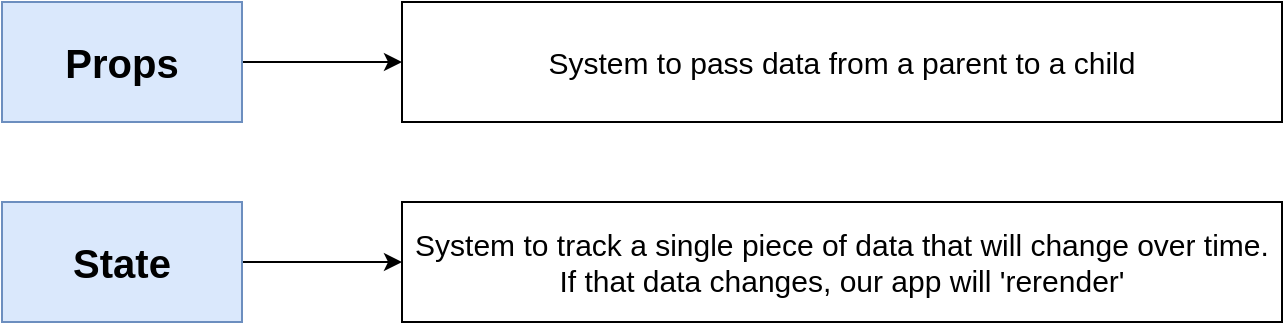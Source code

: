 <mxfile version="15.8.7" type="device" pages="9"><diagram id="qMx-Fm2WQJ-RZqBvRDUz" name="01-state"><mxGraphModel dx="868" dy="566" grid="1" gridSize="10" guides="1" tooltips="1" connect="1" arrows="1" fold="1" page="1" pageScale="1" pageWidth="827" pageHeight="1169" math="0" shadow="0"><root><mxCell id="0"/><mxCell id="1" parent="0"/><mxCell id="bURqA17Ldb_QTei3ZUor-1" value="&lt;font style=&quot;font-size: 15px&quot;&gt;System to pass data from a parent to a child&lt;/font&gt;" style="rounded=0;whiteSpace=wrap;html=1;" parent="1" vertex="1"><mxGeometry x="320" y="260" width="440" height="60" as="geometry"/></mxCell><mxCell id="bURqA17Ldb_QTei3ZUor-3" style="edgeStyle=orthogonalEdgeStyle;rounded=0;orthogonalLoop=1;jettySize=auto;html=1;entryX=0;entryY=0.5;entryDx=0;entryDy=0;" parent="1" source="bURqA17Ldb_QTei3ZUor-2" target="bURqA17Ldb_QTei3ZUor-1" edge="1"><mxGeometry relative="1" as="geometry"/></mxCell><mxCell id="bURqA17Ldb_QTei3ZUor-2" value="&lt;b&gt;&lt;font style=&quot;font-size: 20px&quot;&gt;Props&lt;/font&gt;&lt;/b&gt;" style="rounded=0;whiteSpace=wrap;html=1;fillColor=#dae8fc;strokeColor=#6c8ebf;" parent="1" vertex="1"><mxGeometry x="120" y="260" width="120" height="60" as="geometry"/></mxCell><mxCell id="bURqA17Ldb_QTei3ZUor-6" style="edgeStyle=orthogonalEdgeStyle;rounded=0;orthogonalLoop=1;jettySize=auto;html=1;fontSize=20;" parent="1" source="bURqA17Ldb_QTei3ZUor-4" target="bURqA17Ldb_QTei3ZUor-5" edge="1"><mxGeometry relative="1" as="geometry"/></mxCell><mxCell id="bURqA17Ldb_QTei3ZUor-4" value="&lt;b&gt;&lt;font style=&quot;font-size: 20px&quot;&gt;State&lt;/font&gt;&lt;/b&gt;" style="rounded=0;whiteSpace=wrap;html=1;fillColor=#dae8fc;strokeColor=#6c8ebf;" parent="1" vertex="1"><mxGeometry x="120" y="360" width="120" height="60" as="geometry"/></mxCell><mxCell id="bURqA17Ldb_QTei3ZUor-5" value="&lt;font style=&quot;font-size: 15px&quot;&gt;System to track a single piece of data that will change over time. If that data changes, our app will 'rerender'&lt;/font&gt;" style="rounded=0;whiteSpace=wrap;html=1;" parent="1" vertex="1"><mxGeometry x="320" y="360" width="440" height="60" as="geometry"/></mxCell></root></mxGraphModel></diagram><diagram id="yGhCEYlg5Yg9ZsRVVZVU" name="02-state"><mxGraphModel dx="637" dy="566" grid="1" gridSize="10" guides="1" tooltips="1" connect="1" arrows="1" fold="1" page="1" pageScale="1" pageWidth="827" pageHeight="1169" math="0" shadow="0"><root><mxCell id="RqQ_c5fBF2hOFcuZlgGS-0"/><mxCell id="RqQ_c5fBF2hOFcuZlgGS-1" parent="RqQ_c5fBF2hOFcuZlgGS-0"/><mxCell id="uIDB_CjF-1Fwdv4AOL1C-0" value="" style="rounded=1;whiteSpace=wrap;html=1;fontSize=15;fillColor=#f5f5f5;fontColor=#333333;strokeColor=#666666;" parent="RqQ_c5fBF2hOFcuZlgGS-1" vertex="1"><mxGeometry x="200" y="80" width="270" height="440" as="geometry"/></mxCell><mxCell id="uIDB_CjF-1Fwdv4AOL1C-1" value="&lt;font style=&quot;font-size: 17px&quot;&gt;Current&lt;br&gt;Count:&lt;/font&gt;" style="rounded=0;whiteSpace=wrap;html=1;fontSize=15;" parent="RqQ_c5fBF2hOFcuZlgGS-1" vertex="1"><mxGeometry x="210" y="110" width="250" height="380" as="geometry"/></mxCell><mxCell id="uIDB_CjF-1Fwdv4AOL1C-2" value="" style="rounded=1;whiteSpace=wrap;html=1;fontSize=15;" parent="RqQ_c5fBF2hOFcuZlgGS-1" vertex="1"><mxGeometry x="295" y="90" width="80" height="10" as="geometry"/></mxCell><mxCell id="uIDB_CjF-1Fwdv4AOL1C-3" value="" style="rounded=1;whiteSpace=wrap;html=1;fontSize=15;" parent="RqQ_c5fBF2hOFcuZlgGS-1" vertex="1"><mxGeometry x="305" y="500" width="60" height="14" as="geometry"/></mxCell><mxCell id="uIDB_CjF-1Fwdv4AOL1C-4" value="" style="ellipse;whiteSpace=wrap;html=1;aspect=fixed;fontSize=15;" parent="RqQ_c5fBF2hOFcuZlgGS-1" vertex="1"><mxGeometry x="280" y="90" width="10" height="10" as="geometry"/></mxCell><mxCell id="uIDB_CjF-1Fwdv4AOL1C-5" value="" style="ellipse;whiteSpace=wrap;html=1;aspect=fixed;fontSize=15;" parent="RqQ_c5fBF2hOFcuZlgGS-1" vertex="1"><mxGeometry x="380" y="90" width="10" height="10" as="geometry"/></mxCell><mxCell id="uIDB_CjF-1Fwdv4AOL1C-6" value="" style="ellipse;whiteSpace=wrap;html=1;aspect=fixed;fontSize=15;" parent="RqQ_c5fBF2hOFcuZlgGS-1" vertex="1"><mxGeometry x="400" y="90" width="10" height="10" as="geometry"/></mxCell><mxCell id="uIDB_CjF-1Fwdv4AOL1C-8" value="&lt;font style=&quot;font-size: 17px&quot;&gt;Increase&lt;/font&gt;" style="rounded=0;whiteSpace=wrap;html=1;fontSize=15;fillColor=#dae8fc;strokeColor=#6c8ebf;" parent="RqQ_c5fBF2hOFcuZlgGS-1" vertex="1"><mxGeometry x="257.5" y="160" width="155" height="40" as="geometry"/></mxCell><mxCell id="uIDB_CjF-1Fwdv4AOL1C-9" value="&lt;font style=&quot;font-size: 17px&quot;&gt;Decrease&lt;/font&gt;" style="rounded=0;whiteSpace=wrap;html=1;fontSize=15;fillColor=#dae8fc;strokeColor=#6c8ebf;" parent="RqQ_c5fBF2hOFcuZlgGS-1" vertex="1"><mxGeometry x="257.5" y="210" width="155" height="40" as="geometry"/></mxCell><mxCell id="uIDB_CjF-1Fwdv4AOL1C-10" value="&lt;font style=&quot;font-size: 25px&quot;&gt;0&lt;/font&gt;" style="text;html=1;strokeColor=none;fillColor=none;align=center;verticalAlign=middle;whiteSpace=wrap;rounded=0;fontSize=17;" parent="RqQ_c5fBF2hOFcuZlgGS-1" vertex="1"><mxGeometry x="305" y="340" width="60" height="30" as="geometry"/></mxCell></root></mxGraphModel></diagram><diagram id="XL_CjCbegx6R60ikbWGA" name="03-questions"><mxGraphModel dx="637" dy="566" grid="1" gridSize="10" guides="1" tooltips="1" connect="1" arrows="1" fold="1" page="1" pageScale="1" pageWidth="827" pageHeight="1169" math="0" shadow="0"><root><mxCell id="bXz0s511bIdYdFW-pAax-0"/><mxCell id="bXz0s511bIdYdFW-pAax-1" parent="bXz0s511bIdYdFW-pAax-0"/><mxCell id="dyaqFGY3v0HmcEf0HPpW-0" value="" style="rounded=1;whiteSpace=wrap;html=1;fontSize=15;fillColor=#f5f5f5;fontColor=#333333;strokeColor=#666666;" parent="bXz0s511bIdYdFW-pAax-1" vertex="1"><mxGeometry x="200" y="80" width="270" height="440" as="geometry"/></mxCell><mxCell id="dyaqFGY3v0HmcEf0HPpW-1" value="&lt;font style=&quot;font-size: 17px&quot;&gt;Current&lt;br&gt;Count:&lt;/font&gt;" style="rounded=0;whiteSpace=wrap;html=1;fontSize=15;" parent="bXz0s511bIdYdFW-pAax-1" vertex="1"><mxGeometry x="210" y="110" width="250" height="380" as="geometry"/></mxCell><mxCell id="dyaqFGY3v0HmcEf0HPpW-2" value="" style="rounded=1;whiteSpace=wrap;html=1;fontSize=15;" parent="bXz0s511bIdYdFW-pAax-1" vertex="1"><mxGeometry x="295" y="90" width="80" height="10" as="geometry"/></mxCell><mxCell id="dyaqFGY3v0HmcEf0HPpW-3" value="" style="rounded=1;whiteSpace=wrap;html=1;fontSize=15;" parent="bXz0s511bIdYdFW-pAax-1" vertex="1"><mxGeometry x="305" y="500" width="60" height="14" as="geometry"/></mxCell><mxCell id="dyaqFGY3v0HmcEf0HPpW-4" value="" style="ellipse;whiteSpace=wrap;html=1;aspect=fixed;fontSize=15;" parent="bXz0s511bIdYdFW-pAax-1" vertex="1"><mxGeometry x="280" y="90" width="10" height="10" as="geometry"/></mxCell><mxCell id="dyaqFGY3v0HmcEf0HPpW-5" value="" style="ellipse;whiteSpace=wrap;html=1;aspect=fixed;fontSize=15;" parent="bXz0s511bIdYdFW-pAax-1" vertex="1"><mxGeometry x="380" y="90" width="10" height="10" as="geometry"/></mxCell><mxCell id="dyaqFGY3v0HmcEf0HPpW-6" value="" style="ellipse;whiteSpace=wrap;html=1;aspect=fixed;fontSize=15;" parent="bXz0s511bIdYdFW-pAax-1" vertex="1"><mxGeometry x="400" y="90" width="10" height="10" as="geometry"/></mxCell><mxCell id="dyaqFGY3v0HmcEf0HPpW-7" value="&lt;font style=&quot;font-size: 17px&quot;&gt;Increase&lt;/font&gt;" style="rounded=0;whiteSpace=wrap;html=1;fontSize=15;fillColor=#dae8fc;strokeColor=#6c8ebf;" parent="bXz0s511bIdYdFW-pAax-1" vertex="1"><mxGeometry x="257.5" y="160" width="155" height="40" as="geometry"/></mxCell><mxCell id="dyaqFGY3v0HmcEf0HPpW-8" value="&lt;font style=&quot;font-size: 17px&quot;&gt;Decrease&lt;/font&gt;" style="rounded=0;whiteSpace=wrap;html=1;fontSize=15;fillColor=#dae8fc;strokeColor=#6c8ebf;" parent="bXz0s511bIdYdFW-pAax-1" vertex="1"><mxGeometry x="257.5" y="210" width="155" height="40" as="geometry"/></mxCell><mxCell id="dyaqFGY3v0HmcEf0HPpW-9" value="&lt;font style=&quot;font-size: 25px&quot;&gt;0&lt;/font&gt;" style="text;html=1;strokeColor=none;fillColor=none;align=center;verticalAlign=middle;whiteSpace=wrap;rounded=0;fontSize=17;" parent="bXz0s511bIdYdFW-pAax-1" vertex="1"><mxGeometry x="305" y="340" width="60" height="30" as="geometry"/></mxCell><mxCell id="dyaqFGY3v0HmcEf0HPpW-10" value="&lt;font style=&quot;font-size: 16px&quot;&gt;What piece of data is changing in our app?&lt;/font&gt;" style="rounded=0;whiteSpace=wrap;html=1;fontSize=25;fillColor=#d5e8d4;strokeColor=#82b366;" parent="bXz0s511bIdYdFW-pAax-1" vertex="1"><mxGeometry x="500" y="150" width="310" height="60" as="geometry"/></mxCell><mxCell id="dyaqFGY3v0HmcEf0HPpW-11" value="Three Questions" style="text;html=1;align=center;verticalAlign=middle;resizable=0;points=[];autosize=1;strokeColor=none;fillColor=none;fontSize=25;" parent="bXz0s511bIdYdFW-pAax-1" vertex="1"><mxGeometry x="555" y="100" width="200" height="40" as="geometry"/></mxCell><mxCell id="dyaqFGY3v0HmcEf0HPpW-12" value="&lt;font style=&quot;font-size: 16px&quot;&gt;What &lt;i&gt;type&lt;/i&gt; of data is it?&lt;/font&gt;" style="rounded=0;whiteSpace=wrap;html=1;fontSize=25;fillColor=#d5e8d4;strokeColor=#82b366;" parent="bXz0s511bIdYdFW-pAax-1" vertex="1"><mxGeometry x="500" y="230" width="310" height="60" as="geometry"/></mxCell><mxCell id="dyaqFGY3v0HmcEf0HPpW-13" value="&lt;font style=&quot;font-size: 16px&quot;&gt;What is the data's starting(default) value?&lt;/font&gt;" style="rounded=0;whiteSpace=wrap;html=1;fontSize=25;fillColor=#d5e8d4;strokeColor=#82b366;" parent="bXz0s511bIdYdFW-pAax-1" vertex="1"><mxGeometry x="500" y="310" width="310" height="60" as="geometry"/></mxCell></root></mxGraphModel></diagram><diagram id="DfJyjmn42KRtpEvMe5lS" name="04-answers"><mxGraphModel dx="637" dy="566" grid="1" gridSize="10" guides="1" tooltips="1" connect="1" arrows="1" fold="1" page="1" pageScale="1" pageWidth="827" pageHeight="1169" math="0" shadow="0"><root><mxCell id="NQij8QtiixSfCnukpCB4-0"/><mxCell id="NQij8QtiixSfCnukpCB4-1" parent="NQij8QtiixSfCnukpCB4-0"/><mxCell id="NQij8QtiixSfCnukpCB4-2" value="" style="rounded=1;whiteSpace=wrap;html=1;fontSize=15;fillColor=#f5f5f5;fontColor=#333333;strokeColor=#666666;" parent="NQij8QtiixSfCnukpCB4-1" vertex="1"><mxGeometry x="200" y="80" width="270" height="440" as="geometry"/></mxCell><mxCell id="NQij8QtiixSfCnukpCB4-3" value="&lt;font style=&quot;font-size: 17px&quot;&gt;Current&lt;br&gt;Count:&lt;/font&gt;" style="rounded=0;whiteSpace=wrap;html=1;fontSize=15;" parent="NQij8QtiixSfCnukpCB4-1" vertex="1"><mxGeometry x="210" y="110" width="250" height="380" as="geometry"/></mxCell><mxCell id="NQij8QtiixSfCnukpCB4-4" value="" style="rounded=1;whiteSpace=wrap;html=1;fontSize=15;" parent="NQij8QtiixSfCnukpCB4-1" vertex="1"><mxGeometry x="295" y="90" width="80" height="10" as="geometry"/></mxCell><mxCell id="NQij8QtiixSfCnukpCB4-5" value="" style="rounded=1;whiteSpace=wrap;html=1;fontSize=15;" parent="NQij8QtiixSfCnukpCB4-1" vertex="1"><mxGeometry x="305" y="500" width="60" height="14" as="geometry"/></mxCell><mxCell id="NQij8QtiixSfCnukpCB4-6" value="" style="ellipse;whiteSpace=wrap;html=1;aspect=fixed;fontSize=15;" parent="NQij8QtiixSfCnukpCB4-1" vertex="1"><mxGeometry x="280" y="90" width="10" height="10" as="geometry"/></mxCell><mxCell id="NQij8QtiixSfCnukpCB4-7" value="" style="ellipse;whiteSpace=wrap;html=1;aspect=fixed;fontSize=15;" parent="NQij8QtiixSfCnukpCB4-1" vertex="1"><mxGeometry x="380" y="90" width="10" height="10" as="geometry"/></mxCell><mxCell id="NQij8QtiixSfCnukpCB4-8" value="" style="ellipse;whiteSpace=wrap;html=1;aspect=fixed;fontSize=15;" parent="NQij8QtiixSfCnukpCB4-1" vertex="1"><mxGeometry x="400" y="90" width="10" height="10" as="geometry"/></mxCell><mxCell id="NQij8QtiixSfCnukpCB4-9" value="&lt;font style=&quot;font-size: 17px&quot;&gt;Increase&lt;/font&gt;" style="rounded=0;whiteSpace=wrap;html=1;fontSize=15;fillColor=#dae8fc;strokeColor=#6c8ebf;" parent="NQij8QtiixSfCnukpCB4-1" vertex="1"><mxGeometry x="257.5" y="160" width="155" height="40" as="geometry"/></mxCell><mxCell id="NQij8QtiixSfCnukpCB4-10" value="&lt;font style=&quot;font-size: 17px&quot;&gt;Decrease&lt;/font&gt;" style="rounded=0;whiteSpace=wrap;html=1;fontSize=15;fillColor=#dae8fc;strokeColor=#6c8ebf;" parent="NQij8QtiixSfCnukpCB4-1" vertex="1"><mxGeometry x="257.5" y="210" width="155" height="40" as="geometry"/></mxCell><mxCell id="NQij8QtiixSfCnukpCB4-11" value="&lt;font style=&quot;font-size: 25px&quot;&gt;0&lt;/font&gt;" style="text;html=1;strokeColor=none;fillColor=none;align=center;verticalAlign=middle;whiteSpace=wrap;rounded=0;fontSize=17;" parent="NQij8QtiixSfCnukpCB4-1" vertex="1"><mxGeometry x="305" y="340" width="60" height="30" as="geometry"/></mxCell><mxCell id="NQij8QtiixSfCnukpCB4-17" style="edgeStyle=orthogonalEdgeStyle;rounded=0;orthogonalLoop=1;jettySize=auto;html=1;entryX=0;entryY=0.5;entryDx=0;entryDy=0;fontSize=16;" parent="NQij8QtiixSfCnukpCB4-1" source="NQij8QtiixSfCnukpCB4-12" target="NQij8QtiixSfCnukpCB4-16" edge="1"><mxGeometry relative="1" as="geometry"/></mxCell><mxCell id="NQij8QtiixSfCnukpCB4-12" value="&lt;font style=&quot;font-size: 16px&quot;&gt;What piece of data is changing in our app?&lt;/font&gt;" style="rounded=0;whiteSpace=wrap;html=1;fontSize=25;fillColor=#d5e8d4;strokeColor=#82b366;" parent="NQij8QtiixSfCnukpCB4-1" vertex="1"><mxGeometry x="500" y="150" width="310" height="60" as="geometry"/></mxCell><mxCell id="NQij8QtiixSfCnukpCB4-13" value="Three Questions" style="text;html=1;align=center;verticalAlign=middle;resizable=0;points=[];autosize=1;strokeColor=none;fillColor=none;fontSize=25;" parent="NQij8QtiixSfCnukpCB4-1" vertex="1"><mxGeometry x="555" y="100" width="200" height="40" as="geometry"/></mxCell><mxCell id="NQij8QtiixSfCnukpCB4-20" value="" style="edgeStyle=orthogonalEdgeStyle;rounded=0;orthogonalLoop=1;jettySize=auto;html=1;fontSize=16;" parent="NQij8QtiixSfCnukpCB4-1" source="NQij8QtiixSfCnukpCB4-14" target="NQij8QtiixSfCnukpCB4-18" edge="1"><mxGeometry relative="1" as="geometry"/></mxCell><mxCell id="NQij8QtiixSfCnukpCB4-14" value="&lt;font style=&quot;font-size: 16px&quot;&gt;What &lt;i&gt;type&lt;/i&gt; of data is it?&lt;/font&gt;" style="rounded=0;whiteSpace=wrap;html=1;fontSize=25;fillColor=#d5e8d4;strokeColor=#82b366;" parent="NQij8QtiixSfCnukpCB4-1" vertex="1"><mxGeometry x="500" y="230" width="310" height="60" as="geometry"/></mxCell><mxCell id="NQij8QtiixSfCnukpCB4-21" value="" style="edgeStyle=orthogonalEdgeStyle;rounded=0;orthogonalLoop=1;jettySize=auto;html=1;fontSize=16;" parent="NQij8QtiixSfCnukpCB4-1" source="NQij8QtiixSfCnukpCB4-15" target="NQij8QtiixSfCnukpCB4-19" edge="1"><mxGeometry relative="1" as="geometry"/></mxCell><mxCell id="NQij8QtiixSfCnukpCB4-15" value="&lt;font style=&quot;font-size: 16px&quot;&gt;What is the data's starting(default) value?&lt;/font&gt;" style="rounded=0;whiteSpace=wrap;html=1;fontSize=25;fillColor=#d5e8d4;strokeColor=#82b366;" parent="NQij8QtiixSfCnukpCB4-1" vertex="1"><mxGeometry x="500" y="310" width="310" height="60" as="geometry"/></mxCell><mxCell id="NQij8QtiixSfCnukpCB4-16" value="'counter'" style="rounded=0;whiteSpace=wrap;html=1;fontSize=16;" parent="NQij8QtiixSfCnukpCB4-1" vertex="1"><mxGeometry x="850" y="150" width="120" height="60" as="geometry"/></mxCell><mxCell id="NQij8QtiixSfCnukpCB4-18" value="number" style="rounded=0;whiteSpace=wrap;html=1;fontSize=16;" parent="NQij8QtiixSfCnukpCB4-1" vertex="1"><mxGeometry x="850" y="230" width="120" height="60" as="geometry"/></mxCell><mxCell id="NQij8QtiixSfCnukpCB4-19" value="0" style="rounded=0;whiteSpace=wrap;html=1;fontSize=16;" parent="NQij8QtiixSfCnukpCB4-1" vertex="1"><mxGeometry x="850" y="310" width="120" height="60" as="geometry"/></mxCell></root></mxGraphModel></diagram><diagram id="KcDWIwzzSFE2NCkyOLNb" name="05-questions"><mxGraphModel dx="1320" dy="566" grid="1" gridSize="10" guides="1" tooltips="1" connect="1" arrows="1" fold="1" page="1" pageScale="1" pageWidth="827" pageHeight="1169" math="0" shadow="0"><root><mxCell id="tygALLPJA1Zxp88BbADW-0"/><mxCell id="tygALLPJA1Zxp88BbADW-1" parent="tygALLPJA1Zxp88BbADW-0"/><mxCell id="OGxfv2DnYVnmb9l6hjbu-0" value="" style="rounded=1;whiteSpace=wrap;html=1;fontSize=15;fillColor=#f5f5f5;fontColor=#333333;strokeColor=#666666;" parent="tygALLPJA1Zxp88BbADW-1" vertex="1"><mxGeometry x="200" y="80" width="270" height="440" as="geometry"/></mxCell><mxCell id="OGxfv2DnYVnmb9l6hjbu-1" value="" style="rounded=0;whiteSpace=wrap;html=1;fontSize=15;" parent="tygALLPJA1Zxp88BbADW-1" vertex="1"><mxGeometry x="210" y="110" width="250" height="380" as="geometry"/></mxCell><mxCell id="OGxfv2DnYVnmb9l6hjbu-2" value="" style="rounded=1;whiteSpace=wrap;html=1;fontSize=15;" parent="tygALLPJA1Zxp88BbADW-1" vertex="1"><mxGeometry x="295" y="90" width="80" height="10" as="geometry"/></mxCell><mxCell id="OGxfv2DnYVnmb9l6hjbu-3" value="" style="rounded=1;whiteSpace=wrap;html=1;fontSize=15;" parent="tygALLPJA1Zxp88BbADW-1" vertex="1"><mxGeometry x="305" y="500" width="60" height="14" as="geometry"/></mxCell><mxCell id="OGxfv2DnYVnmb9l6hjbu-4" value="" style="ellipse;whiteSpace=wrap;html=1;aspect=fixed;fontSize=15;" parent="tygALLPJA1Zxp88BbADW-1" vertex="1"><mxGeometry x="280" y="90" width="10" height="10" as="geometry"/></mxCell><mxCell id="OGxfv2DnYVnmb9l6hjbu-5" value="" style="ellipse;whiteSpace=wrap;html=1;aspect=fixed;fontSize=15;" parent="tygALLPJA1Zxp88BbADW-1" vertex="1"><mxGeometry x="380" y="90" width="10" height="10" as="geometry"/></mxCell><mxCell id="OGxfv2DnYVnmb9l6hjbu-6" value="" style="ellipse;whiteSpace=wrap;html=1;aspect=fixed;fontSize=15;" parent="tygALLPJA1Zxp88BbADW-1" vertex="1"><mxGeometry x="400" y="90" width="10" height="10" as="geometry"/></mxCell><mxCell id="OGxfv2DnYVnmb9l6hjbu-7" value="devrath" style="rounded=0;whiteSpace=wrap;html=1;fontSize=15;" parent="tygALLPJA1Zxp88BbADW-1" vertex="1"><mxGeometry x="230" y="160" width="210" height="30" as="geometry"/></mxCell><mxCell id="OGxfv2DnYVnmb9l6hjbu-10" value="&lt;font style=&quot;font-size: 16px&quot;&gt;What piece of data is changing in our app?&lt;/font&gt;" style="rounded=0;whiteSpace=wrap;html=1;fontSize=25;fillColor=#d5e8d4;strokeColor=#82b366;" parent="tygALLPJA1Zxp88BbADW-1" vertex="1"><mxGeometry x="500" y="150" width="310" height="60" as="geometry"/></mxCell><mxCell id="OGxfv2DnYVnmb9l6hjbu-11" value="Three Questions" style="text;html=1;align=center;verticalAlign=middle;resizable=0;points=[];autosize=1;strokeColor=none;fillColor=none;fontSize=25;" parent="tygALLPJA1Zxp88BbADW-1" vertex="1"><mxGeometry x="555" y="100" width="200" height="40" as="geometry"/></mxCell><mxCell id="OGxfv2DnYVnmb9l6hjbu-12" value="&lt;font style=&quot;font-size: 16px&quot;&gt;What &lt;i&gt;type&lt;/i&gt; of data is it?&lt;/font&gt;" style="rounded=0;whiteSpace=wrap;html=1;fontSize=25;fillColor=#d5e8d4;strokeColor=#82b366;" parent="tygALLPJA1Zxp88BbADW-1" vertex="1"><mxGeometry x="500" y="230" width="310" height="60" as="geometry"/></mxCell><mxCell id="OGxfv2DnYVnmb9l6hjbu-13" value="&lt;font style=&quot;font-size: 16px&quot;&gt;What is the data's starting(default) value?&lt;/font&gt;" style="rounded=0;whiteSpace=wrap;html=1;fontSize=25;fillColor=#d5e8d4;strokeColor=#82b366;" parent="tygALLPJA1Zxp88BbADW-1" vertex="1"><mxGeometry x="500" y="310" width="310" height="60" as="geometry"/></mxCell><mxCell id="OGxfv2DnYVnmb9l6hjbu-14" value="&lt;font style=&quot;font-size: 19px&quot;&gt;Enter Name:&lt;/font&gt;" style="text;html=1;strokeColor=none;fillColor=none;align=center;verticalAlign=middle;whiteSpace=wrap;rounded=0;fontSize=17;" parent="tygALLPJA1Zxp88BbADW-1" vertex="1"><mxGeometry x="230" y="130" width="110" height="30" as="geometry"/></mxCell><mxCell id="OGxfv2DnYVnmb9l6hjbu-15" value="&lt;font style=&quot;font-size: 16px&quot;&gt;Your name is devrath&lt;/font&gt;" style="text;html=1;strokeColor=none;fillColor=none;align=left;verticalAlign=middle;whiteSpace=wrap;rounded=0;fontSize=16;" parent="tygALLPJA1Zxp88BbADW-1" vertex="1"><mxGeometry x="230" y="230" width="210" height="30" as="geometry"/></mxCell></root></mxGraphModel></diagram><diagram id="fZ7fp_GzCQz1v3xCzqKZ" name="06-answers"><mxGraphModel dx="868" dy="566" grid="1" gridSize="10" guides="1" tooltips="1" connect="1" arrows="1" fold="1" page="1" pageScale="1" pageWidth="827" pageHeight="1169" math="0" shadow="0"><root><mxCell id="0ah_F9GMX--0tR57tVqP-0"/><mxCell id="0ah_F9GMX--0tR57tVqP-1" parent="0ah_F9GMX--0tR57tVqP-0"/><mxCell id="0ah_F9GMX--0tR57tVqP-2" value="" style="rounded=1;whiteSpace=wrap;html=1;fontSize=15;fillColor=#f5f5f5;fontColor=#333333;strokeColor=#666666;" vertex="1" parent="0ah_F9GMX--0tR57tVqP-1"><mxGeometry x="200" y="80" width="270" height="440" as="geometry"/></mxCell><mxCell id="0ah_F9GMX--0tR57tVqP-3" value="" style="rounded=0;whiteSpace=wrap;html=1;fontSize=15;" vertex="1" parent="0ah_F9GMX--0tR57tVqP-1"><mxGeometry x="210" y="110" width="250" height="380" as="geometry"/></mxCell><mxCell id="0ah_F9GMX--0tR57tVqP-4" value="" style="rounded=1;whiteSpace=wrap;html=1;fontSize=15;" vertex="1" parent="0ah_F9GMX--0tR57tVqP-1"><mxGeometry x="295" y="90" width="80" height="10" as="geometry"/></mxCell><mxCell id="0ah_F9GMX--0tR57tVqP-5" value="" style="rounded=1;whiteSpace=wrap;html=1;fontSize=15;" vertex="1" parent="0ah_F9GMX--0tR57tVqP-1"><mxGeometry x="305" y="500" width="60" height="14" as="geometry"/></mxCell><mxCell id="0ah_F9GMX--0tR57tVqP-6" value="" style="ellipse;whiteSpace=wrap;html=1;aspect=fixed;fontSize=15;" vertex="1" parent="0ah_F9GMX--0tR57tVqP-1"><mxGeometry x="280" y="90" width="10" height="10" as="geometry"/></mxCell><mxCell id="0ah_F9GMX--0tR57tVqP-7" value="" style="ellipse;whiteSpace=wrap;html=1;aspect=fixed;fontSize=15;" vertex="1" parent="0ah_F9GMX--0tR57tVqP-1"><mxGeometry x="380" y="90" width="10" height="10" as="geometry"/></mxCell><mxCell id="0ah_F9GMX--0tR57tVqP-8" value="" style="ellipse;whiteSpace=wrap;html=1;aspect=fixed;fontSize=15;" vertex="1" parent="0ah_F9GMX--0tR57tVqP-1"><mxGeometry x="400" y="90" width="10" height="10" as="geometry"/></mxCell><mxCell id="0ah_F9GMX--0tR57tVqP-9" value="devrath" style="rounded=0;whiteSpace=wrap;html=1;fontSize=15;" vertex="1" parent="0ah_F9GMX--0tR57tVqP-1"><mxGeometry x="230" y="160" width="210" height="30" as="geometry"/></mxCell><mxCell id="wC-svwNXx6FfL_pJqxuG-1" value="" style="edgeStyle=orthogonalEdgeStyle;rounded=0;orthogonalLoop=1;jettySize=auto;html=1;fontSize=16;" edge="1" parent="0ah_F9GMX--0tR57tVqP-1" source="0ah_F9GMX--0tR57tVqP-10" target="wC-svwNXx6FfL_pJqxuG-0"><mxGeometry relative="1" as="geometry"/></mxCell><mxCell id="0ah_F9GMX--0tR57tVqP-10" value="&lt;font style=&quot;font-size: 16px&quot;&gt;What piece of data is changing in our app?&lt;/font&gt;" style="rounded=0;whiteSpace=wrap;html=1;fontSize=25;fillColor=#d5e8d4;strokeColor=#82b366;" vertex="1" parent="0ah_F9GMX--0tR57tVqP-1"><mxGeometry x="500" y="150" width="310" height="60" as="geometry"/></mxCell><mxCell id="0ah_F9GMX--0tR57tVqP-11" value="Three Questions" style="text;html=1;align=center;verticalAlign=middle;resizable=0;points=[];autosize=1;strokeColor=none;fillColor=none;fontSize=25;" vertex="1" parent="0ah_F9GMX--0tR57tVqP-1"><mxGeometry x="555" y="100" width="200" height="40" as="geometry"/></mxCell><mxCell id="wC-svwNXx6FfL_pJqxuG-4" value="" style="edgeStyle=orthogonalEdgeStyle;rounded=0;orthogonalLoop=1;jettySize=auto;html=1;fontSize=16;" edge="1" parent="0ah_F9GMX--0tR57tVqP-1" source="0ah_F9GMX--0tR57tVqP-12" target="wC-svwNXx6FfL_pJqxuG-2"><mxGeometry relative="1" as="geometry"/></mxCell><mxCell id="0ah_F9GMX--0tR57tVqP-12" value="&lt;font style=&quot;font-size: 16px&quot;&gt;What &lt;i&gt;type&lt;/i&gt; of data is it?&lt;/font&gt;" style="rounded=0;whiteSpace=wrap;html=1;fontSize=25;fillColor=#d5e8d4;strokeColor=#82b366;" vertex="1" parent="0ah_F9GMX--0tR57tVqP-1"><mxGeometry x="500" y="230" width="310" height="60" as="geometry"/></mxCell><mxCell id="wC-svwNXx6FfL_pJqxuG-5" value="" style="edgeStyle=orthogonalEdgeStyle;rounded=0;orthogonalLoop=1;jettySize=auto;html=1;fontSize=16;" edge="1" parent="0ah_F9GMX--0tR57tVqP-1" source="0ah_F9GMX--0tR57tVqP-13" target="wC-svwNXx6FfL_pJqxuG-3"><mxGeometry relative="1" as="geometry"/></mxCell><mxCell id="0ah_F9GMX--0tR57tVqP-13" value="&lt;font style=&quot;font-size: 16px&quot;&gt;What is the data's starting(default) value?&lt;/font&gt;" style="rounded=0;whiteSpace=wrap;html=1;fontSize=25;fillColor=#d5e8d4;strokeColor=#82b366;" vertex="1" parent="0ah_F9GMX--0tR57tVqP-1"><mxGeometry x="500" y="310" width="310" height="60" as="geometry"/></mxCell><mxCell id="0ah_F9GMX--0tR57tVqP-14" value="&lt;font style=&quot;font-size: 19px&quot;&gt;Enter Name:&lt;/font&gt;" style="text;html=1;strokeColor=none;fillColor=none;align=center;verticalAlign=middle;whiteSpace=wrap;rounded=0;fontSize=17;" vertex="1" parent="0ah_F9GMX--0tR57tVqP-1"><mxGeometry x="230" y="130" width="110" height="30" as="geometry"/></mxCell><mxCell id="0ah_F9GMX--0tR57tVqP-15" value="&lt;font style=&quot;font-size: 16px&quot;&gt;Your name is devrath&lt;/font&gt;" style="text;html=1;strokeColor=none;fillColor=none;align=left;verticalAlign=middle;whiteSpace=wrap;rounded=0;fontSize=16;" vertex="1" parent="0ah_F9GMX--0tR57tVqP-1"><mxGeometry x="230" y="230" width="210" height="30" as="geometry"/></mxCell><mxCell id="wC-svwNXx6FfL_pJqxuG-0" value="'name'" style="rounded=0;whiteSpace=wrap;html=1;fontSize=16;" vertex="1" parent="0ah_F9GMX--0tR57tVqP-1"><mxGeometry x="870" y="150" width="120" height="60" as="geometry"/></mxCell><mxCell id="wC-svwNXx6FfL_pJqxuG-2" value="string" style="rounded=0;whiteSpace=wrap;html=1;fontSize=16;" vertex="1" parent="0ah_F9GMX--0tR57tVqP-1"><mxGeometry x="870" y="230" width="120" height="60" as="geometry"/></mxCell><mxCell id="wC-svwNXx6FfL_pJqxuG-3" value="''" style="rounded=0;whiteSpace=wrap;html=1;fontSize=16;" vertex="1" parent="0ah_F9GMX--0tR57tVqP-1"><mxGeometry x="870" y="310" width="120" height="60" as="geometry"/></mxCell></root></mxGraphModel></diagram><diagram id="66-ywJ3r9Vi4TplvUjRu" name="07-questions"><mxGraphModel dx="868" dy="566" grid="1" gridSize="10" guides="1" tooltips="1" connect="1" arrows="1" fold="1" page="1" pageScale="1" pageWidth="827" pageHeight="1169" math="0" shadow="0"><root><mxCell id="J2wrqwcPq5Yfb19eQkq--0"/><mxCell id="J2wrqwcPq5Yfb19eQkq--1" parent="J2wrqwcPq5Yfb19eQkq--0"/><mxCell id="J2wrqwcPq5Yfb19eQkq--2" value="" style="rounded=1;whiteSpace=wrap;html=1;fontSize=15;fillColor=#f5f5f5;fontColor=#333333;strokeColor=#666666;" vertex="1" parent="J2wrqwcPq5Yfb19eQkq--1"><mxGeometry x="200" y="80" width="270" height="440" as="geometry"/></mxCell><mxCell id="J2wrqwcPq5Yfb19eQkq--3" value="" style="rounded=0;whiteSpace=wrap;html=1;fontSize=15;" vertex="1" parent="J2wrqwcPq5Yfb19eQkq--1"><mxGeometry x="210" y="110" width="250" height="380" as="geometry"/></mxCell><mxCell id="J2wrqwcPq5Yfb19eQkq--4" value="" style="rounded=1;whiteSpace=wrap;html=1;fontSize=15;" vertex="1" parent="J2wrqwcPq5Yfb19eQkq--1"><mxGeometry x="295" y="90" width="80" height="10" as="geometry"/></mxCell><mxCell id="J2wrqwcPq5Yfb19eQkq--5" value="" style="rounded=1;whiteSpace=wrap;html=1;fontSize=15;" vertex="1" parent="J2wrqwcPq5Yfb19eQkq--1"><mxGeometry x="305" y="500" width="60" height="14" as="geometry"/></mxCell><mxCell id="J2wrqwcPq5Yfb19eQkq--6" value="" style="ellipse;whiteSpace=wrap;html=1;aspect=fixed;fontSize=15;" vertex="1" parent="J2wrqwcPq5Yfb19eQkq--1"><mxGeometry x="280" y="90" width="10" height="10" as="geometry"/></mxCell><mxCell id="J2wrqwcPq5Yfb19eQkq--7" value="" style="ellipse;whiteSpace=wrap;html=1;aspect=fixed;fontSize=15;" vertex="1" parent="J2wrqwcPq5Yfb19eQkq--1"><mxGeometry x="380" y="90" width="10" height="10" as="geometry"/></mxCell><mxCell id="J2wrqwcPq5Yfb19eQkq--8" value="" style="ellipse;whiteSpace=wrap;html=1;aspect=fixed;fontSize=15;" vertex="1" parent="J2wrqwcPq5Yfb19eQkq--1"><mxGeometry x="400" y="90" width="10" height="10" as="geometry"/></mxCell><mxCell id="J2wrqwcPq5Yfb19eQkq--9" value="My thoughts on today" style="rounded=0;whiteSpace=wrap;html=1;fontSize=15;" vertex="1" parent="J2wrqwcPq5Yfb19eQkq--1"><mxGeometry x="230" y="160" width="210" height="30" as="geometry"/></mxCell><mxCell id="J2wrqwcPq5Yfb19eQkq--10" value="&lt;font style=&quot;font-size: 16px&quot;&gt;What piece of data is changing in our app?&lt;/font&gt;" style="rounded=0;whiteSpace=wrap;html=1;fontSize=25;fillColor=#d5e8d4;strokeColor=#82b366;" vertex="1" parent="J2wrqwcPq5Yfb19eQkq--1"><mxGeometry x="500" y="150" width="310" height="60" as="geometry"/></mxCell><mxCell id="J2wrqwcPq5Yfb19eQkq--11" value="Three Questions" style="text;html=1;align=center;verticalAlign=middle;resizable=0;points=[];autosize=1;strokeColor=none;fillColor=none;fontSize=25;" vertex="1" parent="J2wrqwcPq5Yfb19eQkq--1"><mxGeometry x="555" y="100" width="200" height="40" as="geometry"/></mxCell><mxCell id="J2wrqwcPq5Yfb19eQkq--12" value="&lt;font style=&quot;font-size: 16px&quot;&gt;What &lt;i&gt;type&lt;/i&gt; of data is it?&lt;/font&gt;" style="rounded=0;whiteSpace=wrap;html=1;fontSize=25;fillColor=#d5e8d4;strokeColor=#82b366;" vertex="1" parent="J2wrqwcPq5Yfb19eQkq--1"><mxGeometry x="500" y="230" width="310" height="60" as="geometry"/></mxCell><mxCell id="J2wrqwcPq5Yfb19eQkq--13" value="&lt;font style=&quot;font-size: 16px&quot;&gt;What is the data's starting(default) value?&lt;/font&gt;" style="rounded=0;whiteSpace=wrap;html=1;fontSize=25;fillColor=#d5e8d4;strokeColor=#82b366;" vertex="1" parent="J2wrqwcPq5Yfb19eQkq--1"><mxGeometry x="500" y="310" width="310" height="60" as="geometry"/></mxCell><mxCell id="J2wrqwcPq5Yfb19eQkq--14" value="&lt;font style=&quot;font-size: 19px&quot;&gt;&lt;b&gt;Blog Posts&lt;/b&gt;&lt;/font&gt;" style="text;html=1;strokeColor=none;fillColor=none;align=center;verticalAlign=middle;whiteSpace=wrap;rounded=0;fontSize=17;" vertex="1" parent="J2wrqwcPq5Yfb19eQkq--1"><mxGeometry x="230" y="130" width="110" height="30" as="geometry"/></mxCell><mxCell id="J2wrqwcPq5Yfb19eQkq--16" value="The colour is red" style="rounded=0;whiteSpace=wrap;html=1;fontSize=15;" vertex="1" parent="J2wrqwcPq5Yfb19eQkq--1"><mxGeometry x="230" y="200" width="210" height="30" as="geometry"/></mxCell><mxCell id="J2wrqwcPq5Yfb19eQkq--17" value="Poetry in JS" style="rounded=0;whiteSpace=wrap;html=1;fontSize=15;" vertex="1" parent="J2wrqwcPq5Yfb19eQkq--1"><mxGeometry x="230" y="240" width="210" height="30" as="geometry"/></mxCell><mxCell id="J2wrqwcPq5Yfb19eQkq--18" value="Cold-brew coffee" style="rounded=0;whiteSpace=wrap;html=1;fontSize=15;" vertex="1" parent="J2wrqwcPq5Yfb19eQkq--1"><mxGeometry x="230" y="280" width="210" height="30" as="geometry"/></mxCell><mxCell id="J2wrqwcPq5Yfb19eQkq--19" value="Hot tea" style="rounded=0;whiteSpace=wrap;html=1;fontSize=15;" vertex="1" parent="J2wrqwcPq5Yfb19eQkq--1"><mxGeometry x="230" y="320" width="210" height="30" as="geometry"/></mxCell><mxCell id="J2wrqwcPq5Yfb19eQkq--20" value="Ice cream" style="rounded=0;whiteSpace=wrap;html=1;fontSize=15;" vertex="1" parent="J2wrqwcPq5Yfb19eQkq--1"><mxGeometry x="230" y="360" width="210" height="30" as="geometry"/></mxCell></root></mxGraphModel></diagram><diagram id="lxQ9EAodmQumN0szJ9Bj" name="08-answers"><mxGraphModel dx="868" dy="566" grid="1" gridSize="10" guides="1" tooltips="1" connect="1" arrows="1" fold="1" page="1" pageScale="1" pageWidth="827" pageHeight="1169" math="0" shadow="0"><root><mxCell id="ukyVj5T_VWMC4opeLtp5-0"/><mxCell id="ukyVj5T_VWMC4opeLtp5-1" parent="ukyVj5T_VWMC4opeLtp5-0"/><mxCell id="ukyVj5T_VWMC4opeLtp5-2" value="" style="rounded=1;whiteSpace=wrap;html=1;fontSize=15;fillColor=#f5f5f5;fontColor=#333333;strokeColor=#666666;" vertex="1" parent="ukyVj5T_VWMC4opeLtp5-1"><mxGeometry x="200" y="80" width="270" height="440" as="geometry"/></mxCell><mxCell id="ukyVj5T_VWMC4opeLtp5-3" value="" style="rounded=0;whiteSpace=wrap;html=1;fontSize=15;" vertex="1" parent="ukyVj5T_VWMC4opeLtp5-1"><mxGeometry x="210" y="110" width="250" height="380" as="geometry"/></mxCell><mxCell id="ukyVj5T_VWMC4opeLtp5-4" value="" style="rounded=1;whiteSpace=wrap;html=1;fontSize=15;" vertex="1" parent="ukyVj5T_VWMC4opeLtp5-1"><mxGeometry x="295" y="90" width="80" height="10" as="geometry"/></mxCell><mxCell id="ukyVj5T_VWMC4opeLtp5-5" value="" style="rounded=1;whiteSpace=wrap;html=1;fontSize=15;" vertex="1" parent="ukyVj5T_VWMC4opeLtp5-1"><mxGeometry x="305" y="500" width="60" height="14" as="geometry"/></mxCell><mxCell id="ukyVj5T_VWMC4opeLtp5-6" value="" style="ellipse;whiteSpace=wrap;html=1;aspect=fixed;fontSize=15;" vertex="1" parent="ukyVj5T_VWMC4opeLtp5-1"><mxGeometry x="280" y="90" width="10" height="10" as="geometry"/></mxCell><mxCell id="ukyVj5T_VWMC4opeLtp5-7" value="" style="ellipse;whiteSpace=wrap;html=1;aspect=fixed;fontSize=15;" vertex="1" parent="ukyVj5T_VWMC4opeLtp5-1"><mxGeometry x="380" y="90" width="10" height="10" as="geometry"/></mxCell><mxCell id="ukyVj5T_VWMC4opeLtp5-8" value="" style="ellipse;whiteSpace=wrap;html=1;aspect=fixed;fontSize=15;" vertex="1" parent="ukyVj5T_VWMC4opeLtp5-1"><mxGeometry x="400" y="90" width="10" height="10" as="geometry"/></mxCell><mxCell id="ukyVj5T_VWMC4opeLtp5-9" value="My thoughts on today" style="rounded=0;whiteSpace=wrap;html=1;fontSize=15;" vertex="1" parent="ukyVj5T_VWMC4opeLtp5-1"><mxGeometry x="230" y="160" width="210" height="30" as="geometry"/></mxCell><mxCell id="FLp7hLLMN6MEG3_78qTl-3" value="" style="edgeStyle=orthogonalEdgeStyle;rounded=0;orthogonalLoop=1;jettySize=auto;html=1;fontSize=16;" edge="1" parent="ukyVj5T_VWMC4opeLtp5-1" source="ukyVj5T_VWMC4opeLtp5-10" target="FLp7hLLMN6MEG3_78qTl-0"><mxGeometry relative="1" as="geometry"/></mxCell><mxCell id="ukyVj5T_VWMC4opeLtp5-10" value="&lt;font style=&quot;font-size: 16px&quot;&gt;What piece of data is changing in our app?&lt;/font&gt;" style="rounded=0;whiteSpace=wrap;html=1;fontSize=25;fillColor=#d5e8d4;strokeColor=#82b366;" vertex="1" parent="ukyVj5T_VWMC4opeLtp5-1"><mxGeometry x="500" y="150" width="310" height="60" as="geometry"/></mxCell><mxCell id="ukyVj5T_VWMC4opeLtp5-11" value="Three Questions" style="text;html=1;align=center;verticalAlign=middle;resizable=0;points=[];autosize=1;strokeColor=none;fillColor=none;fontSize=25;" vertex="1" parent="ukyVj5T_VWMC4opeLtp5-1"><mxGeometry x="555" y="100" width="200" height="40" as="geometry"/></mxCell><mxCell id="FLp7hLLMN6MEG3_78qTl-4" value="" style="edgeStyle=orthogonalEdgeStyle;rounded=0;orthogonalLoop=1;jettySize=auto;html=1;fontSize=16;" edge="1" parent="ukyVj5T_VWMC4opeLtp5-1" source="ukyVj5T_VWMC4opeLtp5-12" target="FLp7hLLMN6MEG3_78qTl-1"><mxGeometry relative="1" as="geometry"/></mxCell><mxCell id="ukyVj5T_VWMC4opeLtp5-12" value="&lt;font style=&quot;font-size: 16px&quot;&gt;What &lt;i&gt;type&lt;/i&gt; of data is it?&lt;/font&gt;" style="rounded=0;whiteSpace=wrap;html=1;fontSize=25;fillColor=#d5e8d4;strokeColor=#82b366;" vertex="1" parent="ukyVj5T_VWMC4opeLtp5-1"><mxGeometry x="500" y="230" width="310" height="60" as="geometry"/></mxCell><mxCell id="FLp7hLLMN6MEG3_78qTl-5" value="" style="edgeStyle=orthogonalEdgeStyle;rounded=0;orthogonalLoop=1;jettySize=auto;html=1;fontSize=16;" edge="1" parent="ukyVj5T_VWMC4opeLtp5-1" source="ukyVj5T_VWMC4opeLtp5-13" target="FLp7hLLMN6MEG3_78qTl-2"><mxGeometry relative="1" as="geometry"/></mxCell><mxCell id="ukyVj5T_VWMC4opeLtp5-13" value="&lt;font style=&quot;font-size: 16px&quot;&gt;What is the data's starting(default) value?&lt;/font&gt;" style="rounded=0;whiteSpace=wrap;html=1;fontSize=25;fillColor=#d5e8d4;strokeColor=#82b366;" vertex="1" parent="ukyVj5T_VWMC4opeLtp5-1"><mxGeometry x="500" y="310" width="310" height="60" as="geometry"/></mxCell><mxCell id="ukyVj5T_VWMC4opeLtp5-14" value="&lt;font style=&quot;font-size: 19px&quot;&gt;&lt;b&gt;Blog Posts&lt;/b&gt;&lt;/font&gt;" style="text;html=1;strokeColor=none;fillColor=none;align=center;verticalAlign=middle;whiteSpace=wrap;rounded=0;fontSize=17;" vertex="1" parent="ukyVj5T_VWMC4opeLtp5-1"><mxGeometry x="230" y="130" width="110" height="30" as="geometry"/></mxCell><mxCell id="ukyVj5T_VWMC4opeLtp5-15" value="The colour is red" style="rounded=0;whiteSpace=wrap;html=1;fontSize=15;" vertex="1" parent="ukyVj5T_VWMC4opeLtp5-1"><mxGeometry x="230" y="200" width="210" height="30" as="geometry"/></mxCell><mxCell id="ukyVj5T_VWMC4opeLtp5-16" value="Poetry in JS" style="rounded=0;whiteSpace=wrap;html=1;fontSize=15;" vertex="1" parent="ukyVj5T_VWMC4opeLtp5-1"><mxGeometry x="230" y="240" width="210" height="30" as="geometry"/></mxCell><mxCell id="ukyVj5T_VWMC4opeLtp5-17" value="Cold-brew coffee" style="rounded=0;whiteSpace=wrap;html=1;fontSize=15;" vertex="1" parent="ukyVj5T_VWMC4opeLtp5-1"><mxGeometry x="230" y="280" width="210" height="30" as="geometry"/></mxCell><mxCell id="ukyVj5T_VWMC4opeLtp5-18" value="Hot tea" style="rounded=0;whiteSpace=wrap;html=1;fontSize=15;" vertex="1" parent="ukyVj5T_VWMC4opeLtp5-1"><mxGeometry x="230" y="320" width="210" height="30" as="geometry"/></mxCell><mxCell id="ukyVj5T_VWMC4opeLtp5-19" value="Ice cream" style="rounded=0;whiteSpace=wrap;html=1;fontSize=15;" vertex="1" parent="ukyVj5T_VWMC4opeLtp5-1"><mxGeometry x="230" y="360" width="210" height="30" as="geometry"/></mxCell><mxCell id="FLp7hLLMN6MEG3_78qTl-0" value="'blog Posts'" style="rounded=0;whiteSpace=wrap;html=1;fontSize=16;" vertex="1" parent="ukyVj5T_VWMC4opeLtp5-1"><mxGeometry x="850" y="150" width="120" height="60" as="geometry"/></mxCell><mxCell id="FLp7hLLMN6MEG3_78qTl-1" value="array of objects" style="rounded=0;whiteSpace=wrap;html=1;fontSize=16;" vertex="1" parent="ukyVj5T_VWMC4opeLtp5-1"><mxGeometry x="850" y="230" width="120" height="60" as="geometry"/></mxCell><mxCell id="FLp7hLLMN6MEG3_78qTl-2" value="[ ]" style="rounded=0;whiteSpace=wrap;html=1;fontSize=16;" vertex="1" parent="ukyVj5T_VWMC4opeLtp5-1"><mxGeometry x="850" y="310" width="120" height="60" as="geometry"/></mxCell></root></mxGraphModel></diagram><diagram id="dlsTD6nihlIwdjKQ4fBd" name="09-Rules related to state"><mxGraphModel dx="1080" dy="566" grid="1" gridSize="10" guides="1" tooltips="1" connect="1" arrows="1" fold="1" page="1" pageScale="1" pageWidth="827" pageHeight="1169" math="0" shadow="0"><root><mxCell id="DSa4GayTBc0Zvg5OfFHP-0"/><mxCell id="DSa4GayTBc0Zvg5OfFHP-1" parent="DSa4GayTBc0Zvg5OfFHP-0"/><mxCell id="DSa4GayTBc0Zvg5OfFHP-2" value="&lt;b&gt;&lt;font style=&quot;font-size: 25px&quot;&gt;Few Notes on State&lt;/font&gt;&lt;/b&gt;" style="text;html=1;align=center;verticalAlign=middle;resizable=0;points=[];autosize=1;strokeColor=none;fillColor=none;" vertex="1" parent="DSa4GayTBc0Zvg5OfFHP-1"><mxGeometry x="440" y="60" width="250" height="20" as="geometry"/></mxCell><mxCell id="DSa4GayTBc0Zvg5OfFHP-3" value="&lt;font style=&quot;font-size: 18px&quot;&gt;We are using function-based state in a functional component. React also has class-based components that have access to state.&lt;/font&gt;" style="whiteSpace=wrap;html=1;fontSize=25;fillColor=#dae8fc;strokeColor=#6c8ebf;" vertex="1" parent="DSa4GayTBc0Zvg5OfFHP-1"><mxGeometry x="210" y="120" width="710" height="80" as="geometry"/></mxCell><mxCell id="DSa4GayTBc0Zvg5OfFHP-4" value="&lt;font style=&quot;font-size: 18px&quot;&gt;We &lt;b&gt;never&lt;/b&gt; directly modify a state variable. React doesn't detect this change! Only use the 'setter' function.&lt;/font&gt;" style="whiteSpace=wrap;html=1;fontSize=25;fillColor=#dae8fc;strokeColor=#6c8ebf;" vertex="1" parent="DSa4GayTBc0Zvg5OfFHP-1"><mxGeometry x="210" y="220" width="710" height="80" as="geometry"/></mxCell><mxCell id="DSa4GayTBc0Zvg5OfFHP-5" value="&lt;font style=&quot;font-size: 18px&quot;&gt;We can name the state variable anything we wish&lt;/font&gt;" style="whiteSpace=wrap;html=1;fontSize=25;fillColor=#dae8fc;strokeColor=#6c8ebf;" vertex="1" parent="DSa4GayTBc0Zvg5OfFHP-1"><mxGeometry x="210" y="320" width="710" height="80" as="geometry"/></mxCell><mxCell id="DSa4GayTBc0Zvg5OfFHP-6" value="&lt;font style=&quot;font-size: 18px&quot;&gt;We can track any kind of data that changes over time - a number, string, array of objects, etc&lt;/font&gt;" style="whiteSpace=wrap;html=1;fontSize=25;fillColor=#dae8fc;strokeColor=#6c8ebf;" vertex="1" parent="DSa4GayTBc0Zvg5OfFHP-1"><mxGeometry x="210" y="420" width="710" height="80" as="geometry"/></mxCell><mxCell id="DSa4GayTBc0Zvg5OfFHP-7" value="&lt;font style=&quot;font-size: 18px&quot;&gt;When a component is rendered, &lt;i&gt;all of its children get rendered too&lt;/i&gt;&lt;/font&gt;" style="whiteSpace=wrap;html=1;fontSize=25;fillColor=#dae8fc;strokeColor=#6c8ebf;" vertex="1" parent="DSa4GayTBc0Zvg5OfFHP-1"><mxGeometry x="210" y="520" width="710" height="80" as="geometry"/></mxCell><mxCell id="DSa4GayTBc0Zvg5OfFHP-8" value="&lt;font style=&quot;font-size: 18px&quot;&gt;We are using function-based state in a functional component. React also has class-based components that have access to state.&lt;/font&gt;" style="whiteSpace=wrap;html=1;fontSize=25;fillColor=#dae8fc;strokeColor=#6c8ebf;" vertex="1" parent="DSa4GayTBc0Zvg5OfFHP-1"><mxGeometry x="210" y="620" width="710" height="80" as="geometry"/></mxCell></root></mxGraphModel></diagram></mxfile>